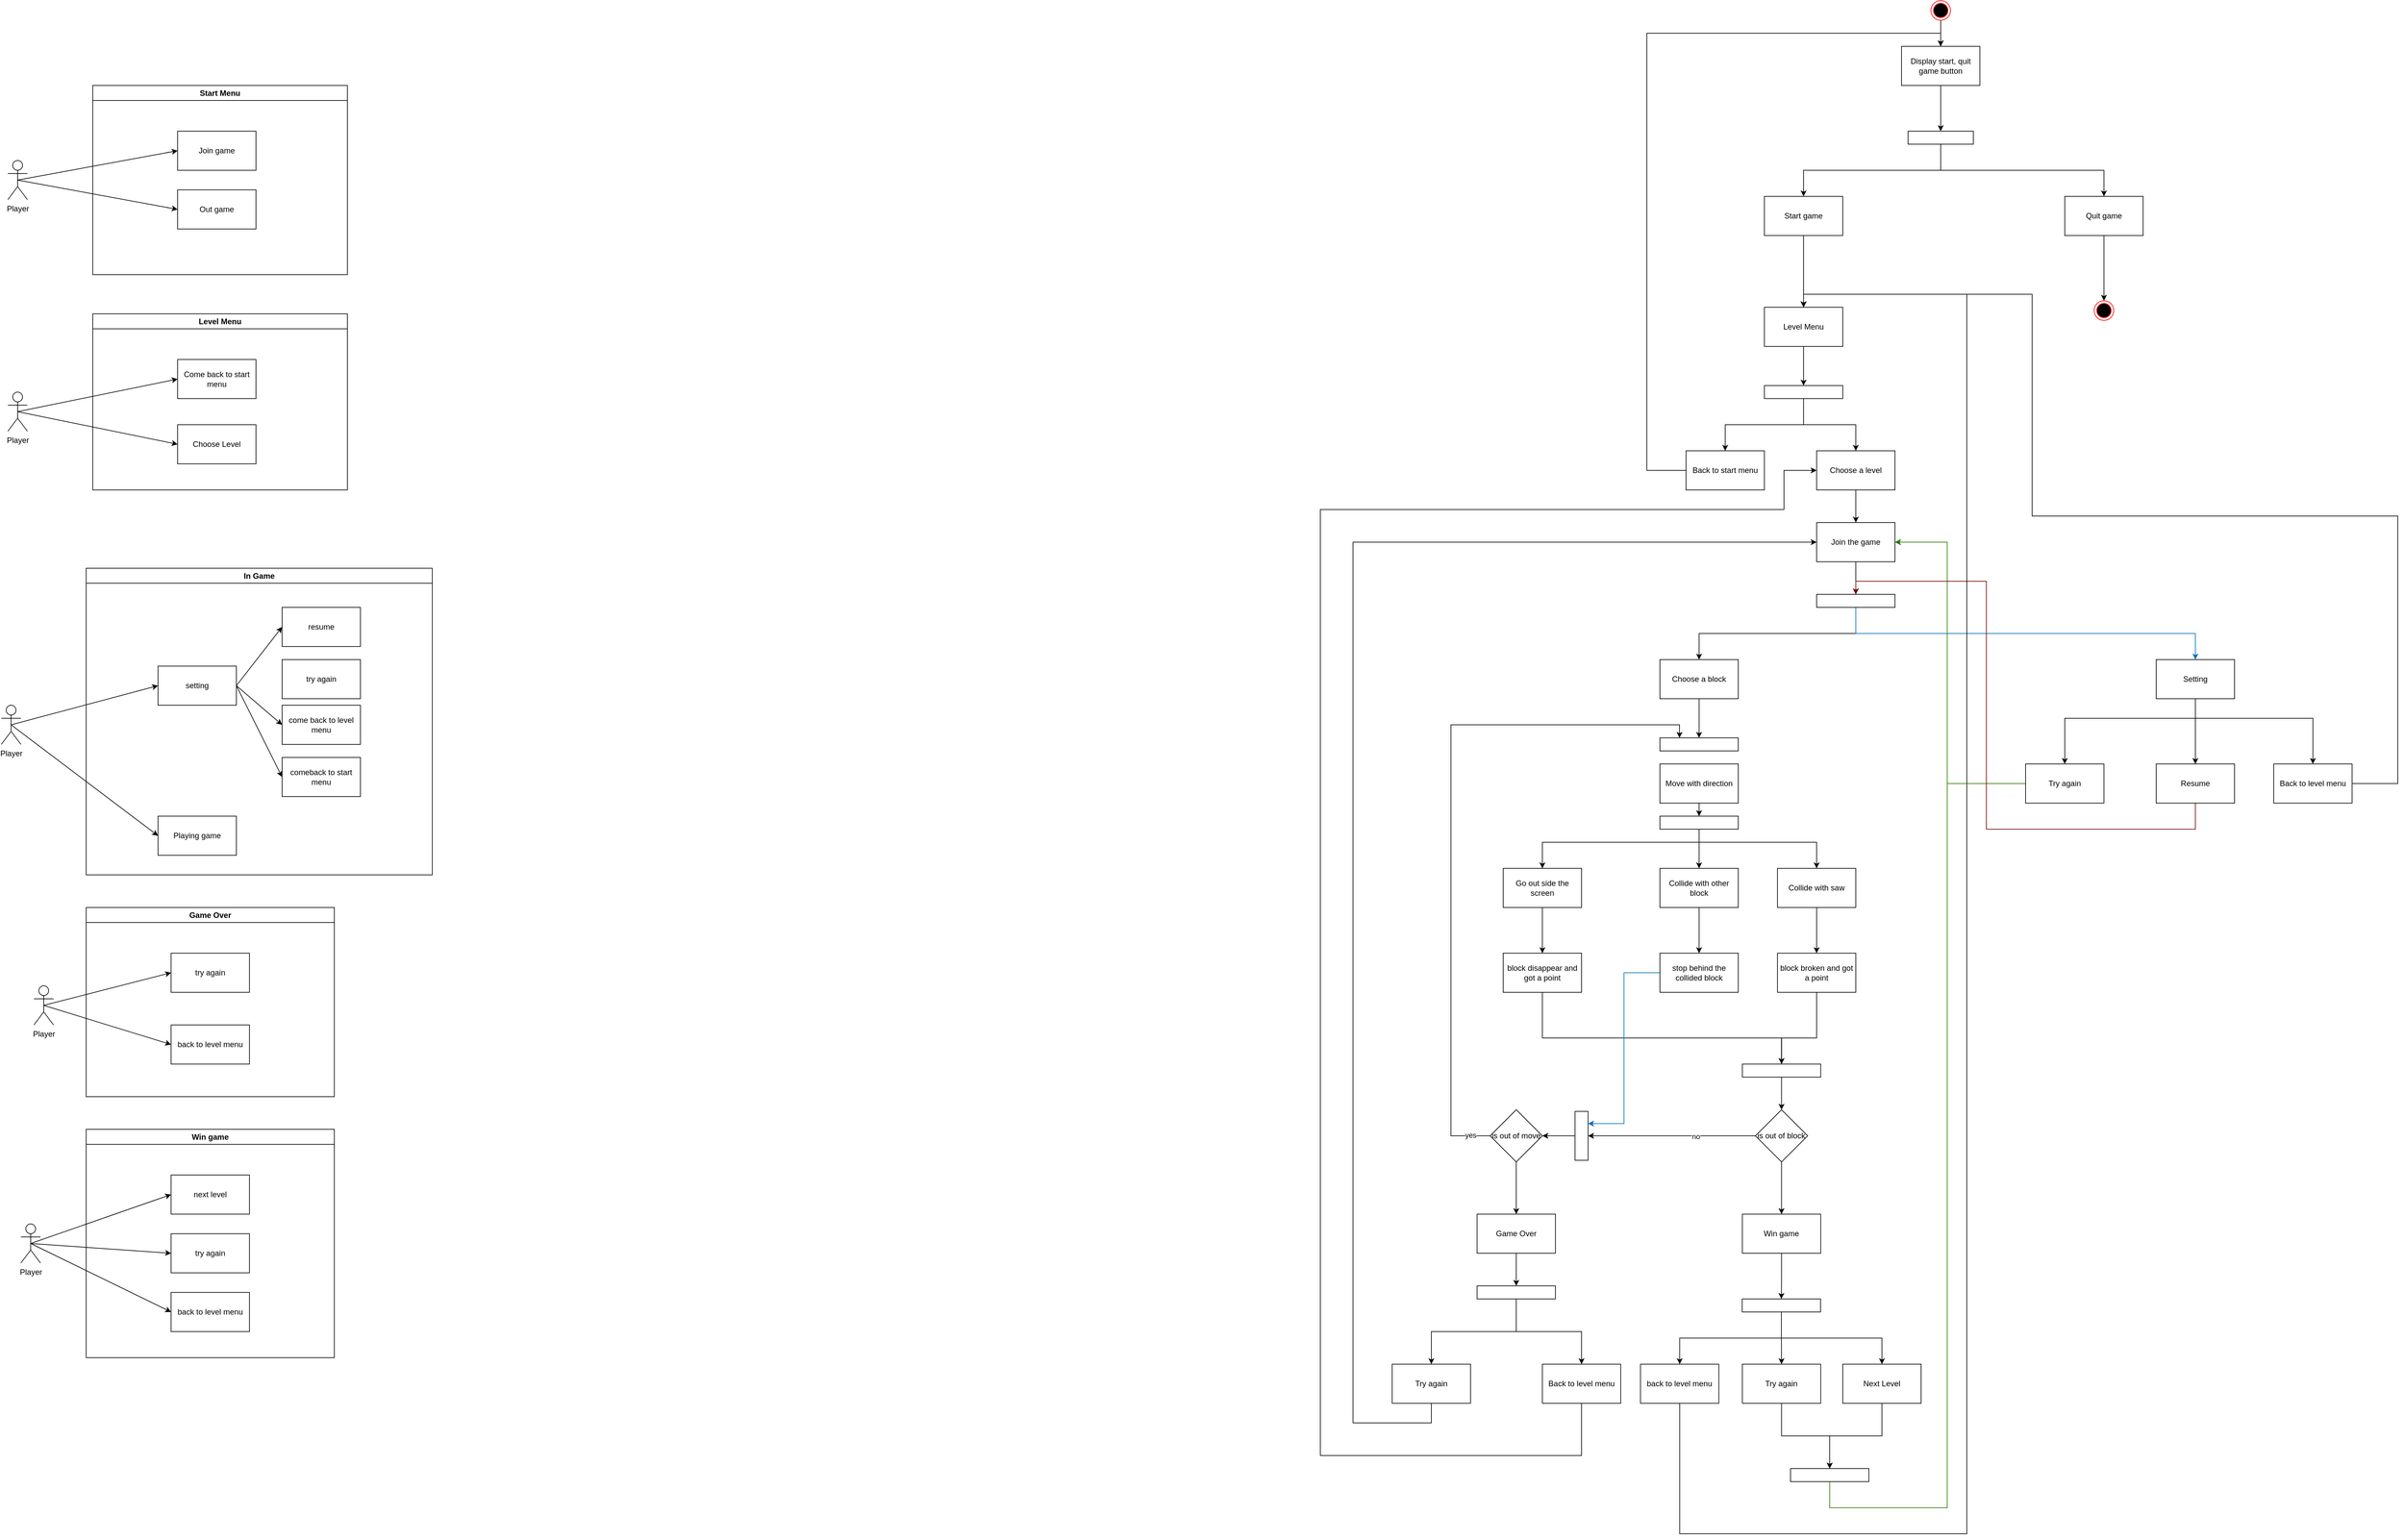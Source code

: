 <mxfile version="26.2.2">
  <diagram name="Page-1" id="2SQjtnz5CVyz9Qu4phBt">
    <mxGraphModel dx="3440" dy="1203" grid="1" gridSize="10" guides="1" tooltips="1" connect="1" arrows="1" fold="1" page="1" pageScale="1" pageWidth="850" pageHeight="1100" math="0" shadow="0">
      <root>
        <mxCell id="0" />
        <mxCell id="1" parent="0" />
        <mxCell id="NMUvXnW1rTZnASVlBy42-2" value="Start Menu" style="swimlane;whiteSpace=wrap;html=1;" parent="1" vertex="1">
          <mxGeometry x="-1310" y="270" width="390" height="290" as="geometry" />
        </mxCell>
        <mxCell id="NMUvXnW1rTZnASVlBy42-6" value="Join game" style="rounded=0;whiteSpace=wrap;html=1;" parent="NMUvXnW1rTZnASVlBy42-2" vertex="1">
          <mxGeometry x="130" y="70" width="120" height="60" as="geometry" />
        </mxCell>
        <mxCell id="NMUvXnW1rTZnASVlBy42-7" value="Out game" style="rounded=0;whiteSpace=wrap;html=1;" parent="NMUvXnW1rTZnASVlBy42-2" vertex="1">
          <mxGeometry x="130" y="160" width="120" height="60" as="geometry" />
        </mxCell>
        <mxCell id="NMUvXnW1rTZnASVlBy42-3" value="Player" style="shape=umlActor;verticalLabelPosition=bottom;verticalAlign=top;html=1;outlineConnect=0;" parent="1" vertex="1">
          <mxGeometry x="-1440" y="385" width="30" height="60" as="geometry" />
        </mxCell>
        <mxCell id="NMUvXnW1rTZnASVlBy42-8" value="" style="endArrow=classic;html=1;rounded=0;exitX=0.5;exitY=0.5;exitDx=0;exitDy=0;exitPerimeter=0;entryX=0;entryY=0.5;entryDx=0;entryDy=0;" parent="1" source="NMUvXnW1rTZnASVlBy42-3" target="NMUvXnW1rTZnASVlBy42-6" edge="1">
          <mxGeometry width="50" height="50" relative="1" as="geometry">
            <mxPoint x="-1320" y="410" as="sourcePoint" />
            <mxPoint x="-1270" y="360" as="targetPoint" />
          </mxGeometry>
        </mxCell>
        <mxCell id="NMUvXnW1rTZnASVlBy42-9" value="" style="endArrow=classic;html=1;rounded=0;exitX=0.5;exitY=0.5;exitDx=0;exitDy=0;exitPerimeter=0;entryX=0;entryY=0.5;entryDx=0;entryDy=0;" parent="1" source="NMUvXnW1rTZnASVlBy42-3" target="NMUvXnW1rTZnASVlBy42-7" edge="1">
          <mxGeometry width="50" height="50" relative="1" as="geometry">
            <mxPoint x="-1390" y="470" as="sourcePoint" />
            <mxPoint x="-1340" y="420" as="targetPoint" />
          </mxGeometry>
        </mxCell>
        <mxCell id="NMUvXnW1rTZnASVlBy42-11" value="Level Menu" style="swimlane;whiteSpace=wrap;html=1;" parent="1" vertex="1">
          <mxGeometry x="-1310" y="620" width="390" height="270" as="geometry" />
        </mxCell>
        <mxCell id="NMUvXnW1rTZnASVlBy42-14" value="Come back to start menu" style="rounded=0;whiteSpace=wrap;html=1;" parent="NMUvXnW1rTZnASVlBy42-11" vertex="1">
          <mxGeometry x="130" y="70" width="120" height="60" as="geometry" />
        </mxCell>
        <mxCell id="NMUvXnW1rTZnASVlBy42-15" value="Choose Level" style="rounded=0;whiteSpace=wrap;html=1;" parent="NMUvXnW1rTZnASVlBy42-11" vertex="1">
          <mxGeometry x="130" y="170" width="120" height="60" as="geometry" />
        </mxCell>
        <mxCell id="NMUvXnW1rTZnASVlBy42-12" value="Player" style="shape=umlActor;verticalLabelPosition=bottom;verticalAlign=top;html=1;outlineConnect=0;" parent="1" vertex="1">
          <mxGeometry x="-1440" y="740" width="30" height="60" as="geometry" />
        </mxCell>
        <mxCell id="NMUvXnW1rTZnASVlBy42-16" value="" style="endArrow=classic;html=1;rounded=0;exitX=0.5;exitY=0.5;exitDx=0;exitDy=0;exitPerimeter=0;entryX=0;entryY=0.5;entryDx=0;entryDy=0;" parent="1" source="NMUvXnW1rTZnASVlBy42-12" target="NMUvXnW1rTZnASVlBy42-14" edge="1">
          <mxGeometry width="50" height="50" relative="1" as="geometry">
            <mxPoint x="-1340" y="770" as="sourcePoint" />
            <mxPoint x="-1290" y="720" as="targetPoint" />
          </mxGeometry>
        </mxCell>
        <mxCell id="NMUvXnW1rTZnASVlBy42-17" value="" style="endArrow=classic;html=1;rounded=0;exitX=0.5;exitY=0.5;exitDx=0;exitDy=0;exitPerimeter=0;entryX=0;entryY=0.5;entryDx=0;entryDy=0;" parent="1" source="NMUvXnW1rTZnASVlBy42-12" target="NMUvXnW1rTZnASVlBy42-15" edge="1">
          <mxGeometry width="50" height="50" relative="1" as="geometry">
            <mxPoint x="-1230" y="840" as="sourcePoint" />
            <mxPoint x="-1180" y="790" as="targetPoint" />
          </mxGeometry>
        </mxCell>
        <mxCell id="NMUvXnW1rTZnASVlBy42-18" value="In Game" style="swimlane;whiteSpace=wrap;html=1;" parent="1" vertex="1">
          <mxGeometry x="-1320" y="1010" width="530" height="470" as="geometry" />
        </mxCell>
        <mxCell id="NMUvXnW1rTZnASVlBy42-19" value="setting" style="rounded=0;whiteSpace=wrap;html=1;" parent="NMUvXnW1rTZnASVlBy42-18" vertex="1">
          <mxGeometry x="110" y="150" width="120" height="60" as="geometry" />
        </mxCell>
        <mxCell id="NMUvXnW1rTZnASVlBy42-20" value="Playing game" style="rounded=0;whiteSpace=wrap;html=1;" parent="NMUvXnW1rTZnASVlBy42-18" vertex="1">
          <mxGeometry x="110" y="380" width="120" height="60" as="geometry" />
        </mxCell>
        <mxCell id="NMUvXnW1rTZnASVlBy42-22" value="resume" style="rounded=0;whiteSpace=wrap;html=1;" parent="NMUvXnW1rTZnASVlBy42-18" vertex="1">
          <mxGeometry x="300" y="60" width="120" height="60" as="geometry" />
        </mxCell>
        <mxCell id="NMUvXnW1rTZnASVlBy42-23" value="come back to level menu" style="rounded=0;whiteSpace=wrap;html=1;" parent="NMUvXnW1rTZnASVlBy42-18" vertex="1">
          <mxGeometry x="300" y="210" width="120" height="60" as="geometry" />
        </mxCell>
        <mxCell id="NMUvXnW1rTZnASVlBy42-24" value="comeback to start menu" style="rounded=0;whiteSpace=wrap;html=1;" parent="NMUvXnW1rTZnASVlBy42-18" vertex="1">
          <mxGeometry x="300" y="290" width="120" height="60" as="geometry" />
        </mxCell>
        <mxCell id="NMUvXnW1rTZnASVlBy42-26" value="" style="endArrow=classic;html=1;rounded=0;exitX=1;exitY=0.5;exitDx=0;exitDy=0;entryX=0;entryY=0.5;entryDx=0;entryDy=0;" parent="NMUvXnW1rTZnASVlBy42-18" source="NMUvXnW1rTZnASVlBy42-19" target="NMUvXnW1rTZnASVlBy42-22" edge="1">
          <mxGeometry width="50" height="50" relative="1" as="geometry">
            <mxPoint x="260" y="170" as="sourcePoint" />
            <mxPoint x="310" y="120" as="targetPoint" />
          </mxGeometry>
        </mxCell>
        <mxCell id="NMUvXnW1rTZnASVlBy42-27" value="" style="endArrow=classic;html=1;rounded=0;exitX=1;exitY=0.5;exitDx=0;exitDy=0;entryX=0;entryY=0.5;entryDx=0;entryDy=0;" parent="NMUvXnW1rTZnASVlBy42-18" source="NMUvXnW1rTZnASVlBy42-19" target="NMUvXnW1rTZnASVlBy42-23" edge="1">
          <mxGeometry width="50" height="50" relative="1" as="geometry">
            <mxPoint x="200" y="200" as="sourcePoint" />
            <mxPoint x="250" y="150" as="targetPoint" />
          </mxGeometry>
        </mxCell>
        <mxCell id="NMUvXnW1rTZnASVlBy42-28" value="" style="endArrow=classic;html=1;rounded=0;exitX=1;exitY=0.5;exitDx=0;exitDy=0;entryX=0;entryY=0.5;entryDx=0;entryDy=0;" parent="NMUvXnW1rTZnASVlBy42-18" source="NMUvXnW1rTZnASVlBy42-19" target="NMUvXnW1rTZnASVlBy42-24" edge="1">
          <mxGeometry width="50" height="50" relative="1" as="geometry">
            <mxPoint x="220" y="220" as="sourcePoint" />
            <mxPoint x="270" y="170" as="targetPoint" />
          </mxGeometry>
        </mxCell>
        <mxCell id="NMUvXnW1rTZnASVlBy42-44" value="try again" style="rounded=0;whiteSpace=wrap;html=1;" parent="NMUvXnW1rTZnASVlBy42-18" vertex="1">
          <mxGeometry x="300" y="140" width="120" height="60" as="geometry" />
        </mxCell>
        <mxCell id="NMUvXnW1rTZnASVlBy42-21" value="Player" style="shape=umlActor;verticalLabelPosition=bottom;verticalAlign=top;html=1;outlineConnect=0;" parent="NMUvXnW1rTZnASVlBy42-18" vertex="1">
          <mxGeometry x="-130" y="210" width="30" height="60" as="geometry" />
        </mxCell>
        <mxCell id="NMUvXnW1rTZnASVlBy42-29" value="" style="endArrow=classic;html=1;rounded=0;exitX=0.5;exitY=0.5;exitDx=0;exitDy=0;exitPerimeter=0;entryX=0;entryY=0.5;entryDx=0;entryDy=0;" parent="NMUvXnW1rTZnASVlBy42-18" source="NMUvXnW1rTZnASVlBy42-21" target="NMUvXnW1rTZnASVlBy42-19" edge="1">
          <mxGeometry width="50" height="50" relative="1" as="geometry">
            <mxPoint x="20" y="220" as="sourcePoint" />
            <mxPoint x="70" y="170" as="targetPoint" />
          </mxGeometry>
        </mxCell>
        <mxCell id="NMUvXnW1rTZnASVlBy42-30" value="" style="endArrow=classic;html=1;rounded=0;exitX=0.5;exitY=0.5;exitDx=0;exitDy=0;exitPerimeter=0;entryX=0;entryY=0.5;entryDx=0;entryDy=0;" parent="NMUvXnW1rTZnASVlBy42-18" source="NMUvXnW1rTZnASVlBy42-21" target="NMUvXnW1rTZnASVlBy42-20" edge="1">
          <mxGeometry width="50" height="50" relative="1" as="geometry">
            <mxPoint x="-20" y="310" as="sourcePoint" />
            <mxPoint x="30" y="260" as="targetPoint" />
          </mxGeometry>
        </mxCell>
        <mxCell id="NMUvXnW1rTZnASVlBy42-31" value="Player" style="shape=umlActor;verticalLabelPosition=bottom;verticalAlign=top;html=1;outlineConnect=0;" parent="1" vertex="1">
          <mxGeometry x="-1400" y="1650" width="30" height="60" as="geometry" />
        </mxCell>
        <mxCell id="NMUvXnW1rTZnASVlBy42-32" value="Game Over" style="swimlane;whiteSpace=wrap;html=1;" parent="1" vertex="1">
          <mxGeometry x="-1320" y="1530" width="380" height="290" as="geometry" />
        </mxCell>
        <mxCell id="NMUvXnW1rTZnASVlBy42-33" value="try again" style="rounded=0;whiteSpace=wrap;html=1;" parent="NMUvXnW1rTZnASVlBy42-32" vertex="1">
          <mxGeometry x="130" y="70" width="120" height="60" as="geometry" />
        </mxCell>
        <mxCell id="NMUvXnW1rTZnASVlBy42-34" value="back to level menu" style="rounded=0;whiteSpace=wrap;html=1;" parent="NMUvXnW1rTZnASVlBy42-32" vertex="1">
          <mxGeometry x="130" y="180" width="120" height="60" as="geometry" />
        </mxCell>
        <mxCell id="NMUvXnW1rTZnASVlBy42-42" value="" style="endArrow=classic;html=1;rounded=0;exitX=0.5;exitY=0.5;exitDx=0;exitDy=0;exitPerimeter=0;entryX=0;entryY=0.5;entryDx=0;entryDy=0;" parent="1" source="NMUvXnW1rTZnASVlBy42-31" target="NMUvXnW1rTZnASVlBy42-33" edge="1">
          <mxGeometry width="50" height="50" relative="1" as="geometry">
            <mxPoint x="-1160" y="1710" as="sourcePoint" />
            <mxPoint x="-1110" y="1660" as="targetPoint" />
          </mxGeometry>
        </mxCell>
        <mxCell id="NMUvXnW1rTZnASVlBy42-43" value="" style="endArrow=classic;html=1;rounded=0;exitX=0.5;exitY=0.5;exitDx=0;exitDy=0;exitPerimeter=0;entryX=0;entryY=0.5;entryDx=0;entryDy=0;" parent="1" source="NMUvXnW1rTZnASVlBy42-31" target="NMUvXnW1rTZnASVlBy42-34" edge="1">
          <mxGeometry width="50" height="50" relative="1" as="geometry">
            <mxPoint x="-1240" y="1740" as="sourcePoint" />
            <mxPoint x="-1190" y="1690" as="targetPoint" />
          </mxGeometry>
        </mxCell>
        <mxCell id="NMUvXnW1rTZnASVlBy42-45" value="Win game" style="swimlane;whiteSpace=wrap;html=1;" parent="1" vertex="1">
          <mxGeometry x="-1320" y="1870" width="380" height="350" as="geometry" />
        </mxCell>
        <mxCell id="NMUvXnW1rTZnASVlBy42-46" value="next level" style="rounded=0;whiteSpace=wrap;html=1;" parent="NMUvXnW1rTZnASVlBy42-45" vertex="1">
          <mxGeometry x="130" y="70" width="120" height="60" as="geometry" />
        </mxCell>
        <mxCell id="NMUvXnW1rTZnASVlBy42-47" value="back to level menu" style="rounded=0;whiteSpace=wrap;html=1;" parent="NMUvXnW1rTZnASVlBy42-45" vertex="1">
          <mxGeometry x="130" y="250" width="120" height="60" as="geometry" />
        </mxCell>
        <mxCell id="NMUvXnW1rTZnASVlBy42-48" value="try again" style="rounded=0;whiteSpace=wrap;html=1;" parent="NMUvXnW1rTZnASVlBy42-45" vertex="1">
          <mxGeometry x="130" y="160" width="120" height="60" as="geometry" />
        </mxCell>
        <mxCell id="NMUvXnW1rTZnASVlBy42-49" value="Player" style="shape=umlActor;verticalLabelPosition=bottom;verticalAlign=top;html=1;outlineConnect=0;" parent="1" vertex="1">
          <mxGeometry x="-1420" y="2015" width="30" height="60" as="geometry" />
        </mxCell>
        <mxCell id="NMUvXnW1rTZnASVlBy42-50" value="" style="endArrow=classic;html=1;rounded=0;exitX=0.5;exitY=0.5;exitDx=0;exitDy=0;exitPerimeter=0;entryX=0;entryY=0.5;entryDx=0;entryDy=0;" parent="1" source="NMUvXnW1rTZnASVlBy42-49" target="NMUvXnW1rTZnASVlBy42-46" edge="1">
          <mxGeometry width="50" height="50" relative="1" as="geometry">
            <mxPoint x="-1360" y="1990" as="sourcePoint" />
            <mxPoint x="-1310" y="1940" as="targetPoint" />
          </mxGeometry>
        </mxCell>
        <mxCell id="NMUvXnW1rTZnASVlBy42-51" value="" style="endArrow=classic;html=1;rounded=0;exitX=0.5;exitY=0.5;exitDx=0;exitDy=0;exitPerimeter=0;entryX=0;entryY=0.5;entryDx=0;entryDy=0;" parent="1" source="NMUvXnW1rTZnASVlBy42-49" target="NMUvXnW1rTZnASVlBy42-48" edge="1">
          <mxGeometry width="50" height="50" relative="1" as="geometry">
            <mxPoint x="-1310" y="2110" as="sourcePoint" />
            <mxPoint x="-1260" y="2060" as="targetPoint" />
          </mxGeometry>
        </mxCell>
        <mxCell id="NMUvXnW1rTZnASVlBy42-52" value="" style="endArrow=classic;html=1;rounded=0;exitX=0.5;exitY=0.5;exitDx=0;exitDy=0;exitPerimeter=0;entryX=0;entryY=0.5;entryDx=0;entryDy=0;" parent="1" source="NMUvXnW1rTZnASVlBy42-49" target="NMUvXnW1rTZnASVlBy42-47" edge="1">
          <mxGeometry width="50" height="50" relative="1" as="geometry">
            <mxPoint x="-1250" y="2100" as="sourcePoint" />
            <mxPoint x="-1200" y="2050" as="targetPoint" />
          </mxGeometry>
        </mxCell>
        <mxCell id="NMUvXnW1rTZnASVlBy42-68" style="edgeStyle=orthogonalEdgeStyle;rounded=0;orthogonalLoop=1;jettySize=auto;html=1;entryX=0.5;entryY=0;entryDx=0;entryDy=0;" parent="1" source="NMUvXnW1rTZnASVlBy42-59" target="NMUvXnW1rTZnASVlBy42-63" edge="1">
          <mxGeometry relative="1" as="geometry" />
        </mxCell>
        <mxCell id="NMUvXnW1rTZnASVlBy42-59" value="Display start, quit game button" style="rounded=0;whiteSpace=wrap;html=1;" parent="1" vertex="1">
          <mxGeometry x="1460" y="210" width="120" height="60" as="geometry" />
        </mxCell>
        <mxCell id="NMUvXnW1rTZnASVlBy42-60" value="" style="endArrow=classic;html=1;rounded=0;exitX=0.5;exitY=1;exitDx=0;exitDy=0;entryX=0.5;entryY=0;entryDx=0;entryDy=0;" parent="1" target="NMUvXnW1rTZnASVlBy42-59" edge="1">
          <mxGeometry width="50" height="50" relative="1" as="geometry">
            <mxPoint x="1520" y="170" as="sourcePoint" />
            <mxPoint x="1680" y="190" as="targetPoint" />
          </mxGeometry>
        </mxCell>
        <mxCell id="NMUvXnW1rTZnASVlBy42-58" value="" style="ellipse;html=1;shape=endState;fillColor=#000000;strokeColor=#ff0000;" parent="1" vertex="1">
          <mxGeometry x="1505" y="140" width="30" height="30" as="geometry" />
        </mxCell>
        <mxCell id="NMUvXnW1rTZnASVlBy42-72" style="edgeStyle=orthogonalEdgeStyle;rounded=0;orthogonalLoop=1;jettySize=auto;html=1;entryX=0.5;entryY=0;entryDx=0;entryDy=0;" parent="1" source="NMUvXnW1rTZnASVlBy42-63" target="NMUvXnW1rTZnASVlBy42-69" edge="1">
          <mxGeometry relative="1" as="geometry">
            <Array as="points">
              <mxPoint x="1520" y="400" />
              <mxPoint x="1310" y="400" />
            </Array>
          </mxGeometry>
        </mxCell>
        <mxCell id="NMUvXnW1rTZnASVlBy42-73" style="edgeStyle=orthogonalEdgeStyle;rounded=0;orthogonalLoop=1;jettySize=auto;html=1;entryX=0.5;entryY=0;entryDx=0;entryDy=0;" parent="1" source="NMUvXnW1rTZnASVlBy42-63" target="NMUvXnW1rTZnASVlBy42-65" edge="1">
          <mxGeometry relative="1" as="geometry">
            <Array as="points">
              <mxPoint x="1520" y="400" />
              <mxPoint x="1770" y="400" />
            </Array>
          </mxGeometry>
        </mxCell>
        <mxCell id="NMUvXnW1rTZnASVlBy42-63" value="" style="rounded=0;whiteSpace=wrap;html=1;" parent="1" vertex="1">
          <mxGeometry x="1470" y="340" width="100" height="20" as="geometry" />
        </mxCell>
        <mxCell id="Z3LAOWCzsBKQHJmhW44U-27" style="edgeStyle=orthogonalEdgeStyle;rounded=0;orthogonalLoop=1;jettySize=auto;html=1;entryX=0.5;entryY=0;entryDx=0;entryDy=0;" parent="1" source="NMUvXnW1rTZnASVlBy42-65" target="Z3LAOWCzsBKQHJmhW44U-26" edge="1">
          <mxGeometry relative="1" as="geometry" />
        </mxCell>
        <mxCell id="NMUvXnW1rTZnASVlBy42-65" value="Quit game" style="rounded=0;whiteSpace=wrap;html=1;" parent="1" vertex="1">
          <mxGeometry x="1710" y="440" width="120" height="60" as="geometry" />
        </mxCell>
        <mxCell id="NMUvXnW1rTZnASVlBy42-74" style="edgeStyle=orthogonalEdgeStyle;rounded=0;orthogonalLoop=1;jettySize=auto;html=1;entryX=0.5;entryY=0;entryDx=0;entryDy=0;" parent="1" source="NMUvXnW1rTZnASVlBy42-69" target="NMUvXnW1rTZnASVlBy42-70" edge="1">
          <mxGeometry relative="1" as="geometry" />
        </mxCell>
        <mxCell id="NMUvXnW1rTZnASVlBy42-69" value="Start game" style="rounded=0;whiteSpace=wrap;html=1;" parent="1" vertex="1">
          <mxGeometry x="1250" y="440" width="120" height="60" as="geometry" />
        </mxCell>
        <mxCell id="NMUvXnW1rTZnASVlBy42-77" style="edgeStyle=orthogonalEdgeStyle;rounded=0;orthogonalLoop=1;jettySize=auto;html=1;entryX=0.5;entryY=0;entryDx=0;entryDy=0;" parent="1" source="NMUvXnW1rTZnASVlBy42-70" target="NMUvXnW1rTZnASVlBy42-76" edge="1">
          <mxGeometry relative="1" as="geometry" />
        </mxCell>
        <mxCell id="NMUvXnW1rTZnASVlBy42-70" value="Level Menu" style="rounded=0;whiteSpace=wrap;html=1;" parent="1" vertex="1">
          <mxGeometry x="1250" y="610" width="120" height="60" as="geometry" />
        </mxCell>
        <mxCell id="NMUvXnW1rTZnASVlBy42-79" style="edgeStyle=orthogonalEdgeStyle;rounded=0;orthogonalLoop=1;jettySize=auto;html=1;entryX=0.5;entryY=0;entryDx=0;entryDy=0;" parent="1" source="NMUvXnW1rTZnASVlBy42-75" target="NMUvXnW1rTZnASVlBy42-59" edge="1">
          <mxGeometry relative="1" as="geometry">
            <Array as="points">
              <mxPoint x="1070" y="860" />
              <mxPoint x="1070" y="190" />
              <mxPoint x="1520" y="190" />
            </Array>
          </mxGeometry>
        </mxCell>
        <mxCell id="NMUvXnW1rTZnASVlBy42-75" value="Back to start menu" style="rounded=0;whiteSpace=wrap;html=1;" parent="1" vertex="1">
          <mxGeometry x="1130" y="830" width="120" height="60" as="geometry" />
        </mxCell>
        <mxCell id="NMUvXnW1rTZnASVlBy42-78" style="edgeStyle=orthogonalEdgeStyle;rounded=0;orthogonalLoop=1;jettySize=auto;html=1;entryX=0.5;entryY=0;entryDx=0;entryDy=0;" parent="1" source="NMUvXnW1rTZnASVlBy42-76" target="NMUvXnW1rTZnASVlBy42-75" edge="1">
          <mxGeometry relative="1" as="geometry" />
        </mxCell>
        <mxCell id="NMUvXnW1rTZnASVlBy42-81" style="edgeStyle=orthogonalEdgeStyle;rounded=0;orthogonalLoop=1;jettySize=auto;html=1;entryX=0.5;entryY=0;entryDx=0;entryDy=0;" parent="1" source="NMUvXnW1rTZnASVlBy42-76" target="NMUvXnW1rTZnASVlBy42-80" edge="1">
          <mxGeometry relative="1" as="geometry" />
        </mxCell>
        <mxCell id="NMUvXnW1rTZnASVlBy42-76" value="" style="rounded=0;whiteSpace=wrap;html=1;" parent="1" vertex="1">
          <mxGeometry x="1250" y="730" width="120" height="20" as="geometry" />
        </mxCell>
        <mxCell id="NMUvXnW1rTZnASVlBy42-83" style="edgeStyle=orthogonalEdgeStyle;rounded=0;orthogonalLoop=1;jettySize=auto;html=1;entryX=0.5;entryY=0;entryDx=0;entryDy=0;" parent="1" source="NMUvXnW1rTZnASVlBy42-80" target="NMUvXnW1rTZnASVlBy42-82" edge="1">
          <mxGeometry relative="1" as="geometry" />
        </mxCell>
        <mxCell id="NMUvXnW1rTZnASVlBy42-80" value="Choose a level" style="rounded=0;whiteSpace=wrap;html=1;" parent="1" vertex="1">
          <mxGeometry x="1330" y="830" width="120" height="60" as="geometry" />
        </mxCell>
        <mxCell id="NMUvXnW1rTZnASVlBy42-86" style="edgeStyle=orthogonalEdgeStyle;rounded=0;orthogonalLoop=1;jettySize=auto;html=1;entryX=0.5;entryY=0;entryDx=0;entryDy=0;" parent="1" source="NMUvXnW1rTZnASVlBy42-82" target="NMUvXnW1rTZnASVlBy42-85" edge="1">
          <mxGeometry relative="1" as="geometry" />
        </mxCell>
        <mxCell id="NMUvXnW1rTZnASVlBy42-82" value="Join the game" style="rounded=0;whiteSpace=wrap;html=1;" parent="1" vertex="1">
          <mxGeometry x="1330" y="940" width="120" height="60" as="geometry" />
        </mxCell>
        <mxCell id="NMUvXnW1rTZnASVlBy42-134" style="edgeStyle=orthogonalEdgeStyle;rounded=0;orthogonalLoop=1;jettySize=auto;html=1;entryX=0.5;entryY=0;entryDx=0;entryDy=0;" parent="1" source="NMUvXnW1rTZnASVlBy42-84" target="NMUvXnW1rTZnASVlBy42-133" edge="1">
          <mxGeometry relative="1" as="geometry" />
        </mxCell>
        <mxCell id="NMUvXnW1rTZnASVlBy42-84" value="Choose a block" style="rounded=0;whiteSpace=wrap;html=1;" parent="1" vertex="1">
          <mxGeometry x="1090" y="1150" width="120" height="60" as="geometry" />
        </mxCell>
        <mxCell id="NMUvXnW1rTZnASVlBy42-87" style="edgeStyle=orthogonalEdgeStyle;rounded=0;orthogonalLoop=1;jettySize=auto;html=1;entryX=0.5;entryY=0;entryDx=0;entryDy=0;" parent="1" source="NMUvXnW1rTZnASVlBy42-85" target="NMUvXnW1rTZnASVlBy42-84" edge="1">
          <mxGeometry relative="1" as="geometry">
            <Array as="points">
              <mxPoint x="1390" y="1110" />
              <mxPoint x="1150" y="1110" />
            </Array>
          </mxGeometry>
        </mxCell>
        <mxCell id="Z3LAOWCzsBKQHJmhW44U-29" style="edgeStyle=orthogonalEdgeStyle;rounded=0;orthogonalLoop=1;jettySize=auto;html=1;entryX=0.5;entryY=0;entryDx=0;entryDy=0;fillColor=#1ba1e2;strokeColor=#006EAF;" parent="1" source="NMUvXnW1rTZnASVlBy42-85" target="Z3LAOWCzsBKQHJmhW44U-28" edge="1">
          <mxGeometry relative="1" as="geometry">
            <Array as="points">
              <mxPoint x="1390" y="1110" />
              <mxPoint x="1910" y="1110" />
            </Array>
          </mxGeometry>
        </mxCell>
        <mxCell id="NMUvXnW1rTZnASVlBy42-85" value="" style="rounded=0;whiteSpace=wrap;html=1;" parent="1" vertex="1">
          <mxGeometry x="1330" y="1050" width="120" height="20" as="geometry" />
        </mxCell>
        <mxCell id="NMUvXnW1rTZnASVlBy42-91" style="edgeStyle=orthogonalEdgeStyle;rounded=0;orthogonalLoop=1;jettySize=auto;html=1;" parent="1" source="NMUvXnW1rTZnASVlBy42-88" target="NMUvXnW1rTZnASVlBy42-90" edge="1">
          <mxGeometry relative="1" as="geometry" />
        </mxCell>
        <mxCell id="NMUvXnW1rTZnASVlBy42-88" value="Move with direction" style="rounded=0;whiteSpace=wrap;html=1;" parent="1" vertex="1">
          <mxGeometry x="1090" y="1310" width="120" height="60" as="geometry" />
        </mxCell>
        <mxCell id="NMUvXnW1rTZnASVlBy42-95" style="edgeStyle=orthogonalEdgeStyle;rounded=0;orthogonalLoop=1;jettySize=auto;html=1;entryX=0.5;entryY=0;entryDx=0;entryDy=0;" parent="1" source="NMUvXnW1rTZnASVlBy42-90" target="NMUvXnW1rTZnASVlBy42-92" edge="1">
          <mxGeometry relative="1" as="geometry">
            <Array as="points">
              <mxPoint x="1150" y="1430" />
              <mxPoint x="910" y="1430" />
            </Array>
          </mxGeometry>
        </mxCell>
        <mxCell id="NMUvXnW1rTZnASVlBy42-99" style="edgeStyle=orthogonalEdgeStyle;rounded=0;orthogonalLoop=1;jettySize=auto;html=1;entryX=0.5;entryY=0;entryDx=0;entryDy=0;" parent="1" source="NMUvXnW1rTZnASVlBy42-90" target="NMUvXnW1rTZnASVlBy42-96" edge="1">
          <mxGeometry relative="1" as="geometry" />
        </mxCell>
        <mxCell id="NMUvXnW1rTZnASVlBy42-104" style="edgeStyle=orthogonalEdgeStyle;rounded=0;orthogonalLoop=1;jettySize=auto;html=1;entryX=0.5;entryY=0;entryDx=0;entryDy=0;" parent="1" source="NMUvXnW1rTZnASVlBy42-90" target="NMUvXnW1rTZnASVlBy42-100" edge="1">
          <mxGeometry relative="1" as="geometry">
            <Array as="points">
              <mxPoint x="1150" y="1430" />
              <mxPoint x="1330" y="1430" />
            </Array>
          </mxGeometry>
        </mxCell>
        <mxCell id="NMUvXnW1rTZnASVlBy42-90" value="" style="rounded=0;whiteSpace=wrap;html=1;" parent="1" vertex="1">
          <mxGeometry x="1090" y="1390" width="120" height="20" as="geometry" />
        </mxCell>
        <mxCell id="NMUvXnW1rTZnASVlBy42-94" style="edgeStyle=orthogonalEdgeStyle;rounded=0;orthogonalLoop=1;jettySize=auto;html=1;entryX=0.5;entryY=0;entryDx=0;entryDy=0;" parent="1" source="NMUvXnW1rTZnASVlBy42-92" target="NMUvXnW1rTZnASVlBy42-93" edge="1">
          <mxGeometry relative="1" as="geometry" />
        </mxCell>
        <mxCell id="NMUvXnW1rTZnASVlBy42-92" value="Go out side the screen" style="rounded=0;whiteSpace=wrap;html=1;" parent="1" vertex="1">
          <mxGeometry x="850" y="1470" width="120" height="60" as="geometry" />
        </mxCell>
        <mxCell id="NMUvXnW1rTZnASVlBy42-116" style="edgeStyle=orthogonalEdgeStyle;rounded=0;orthogonalLoop=1;jettySize=auto;html=1;entryX=0.5;entryY=0;entryDx=0;entryDy=0;" parent="1" source="NMUvXnW1rTZnASVlBy42-93" target="NMUvXnW1rTZnASVlBy42-113" edge="1">
          <mxGeometry relative="1" as="geometry">
            <Array as="points">
              <mxPoint x="910" y="1730" />
              <mxPoint x="1276" y="1730" />
            </Array>
          </mxGeometry>
        </mxCell>
        <mxCell id="NMUvXnW1rTZnASVlBy42-93" value="block disappear and got a point" style="rounded=0;whiteSpace=wrap;html=1;" parent="1" vertex="1">
          <mxGeometry x="850" y="1600" width="120" height="60" as="geometry" />
        </mxCell>
        <mxCell id="NMUvXnW1rTZnASVlBy42-98" style="edgeStyle=orthogonalEdgeStyle;rounded=0;orthogonalLoop=1;jettySize=auto;html=1;entryX=0.5;entryY=0;entryDx=0;entryDy=0;" parent="1" source="NMUvXnW1rTZnASVlBy42-96" target="NMUvXnW1rTZnASVlBy42-97" edge="1">
          <mxGeometry relative="1" as="geometry" />
        </mxCell>
        <mxCell id="NMUvXnW1rTZnASVlBy42-96" value="Collide with other block" style="rounded=0;whiteSpace=wrap;html=1;" parent="1" vertex="1">
          <mxGeometry x="1090" y="1470" width="120" height="60" as="geometry" />
        </mxCell>
        <mxCell id="NMUvXnW1rTZnASVlBy42-130" style="edgeStyle=orthogonalEdgeStyle;rounded=0;orthogonalLoop=1;jettySize=auto;html=1;entryX=1;entryY=0.25;entryDx=0;entryDy=0;fillColor=#1ba1e2;strokeColor=#006EAF;" parent="1" source="NMUvXnW1rTZnASVlBy42-97" target="NMUvXnW1rTZnASVlBy42-129" edge="1">
          <mxGeometry relative="1" as="geometry" />
        </mxCell>
        <mxCell id="NMUvXnW1rTZnASVlBy42-97" value="stop behind the collided block" style="rounded=0;whiteSpace=wrap;html=1;" parent="1" vertex="1">
          <mxGeometry x="1090" y="1600" width="120" height="60" as="geometry" />
        </mxCell>
        <mxCell id="NMUvXnW1rTZnASVlBy42-103" style="edgeStyle=orthogonalEdgeStyle;rounded=0;orthogonalLoop=1;jettySize=auto;html=1;entryX=0.5;entryY=0;entryDx=0;entryDy=0;" parent="1" source="NMUvXnW1rTZnASVlBy42-100" target="NMUvXnW1rTZnASVlBy42-101" edge="1">
          <mxGeometry relative="1" as="geometry" />
        </mxCell>
        <mxCell id="NMUvXnW1rTZnASVlBy42-100" value="Collide with saw" style="rounded=0;whiteSpace=wrap;html=1;" parent="1" vertex="1">
          <mxGeometry x="1270" y="1470" width="120" height="60" as="geometry" />
        </mxCell>
        <mxCell id="NMUvXnW1rTZnASVlBy42-115" style="edgeStyle=orthogonalEdgeStyle;rounded=0;orthogonalLoop=1;jettySize=auto;html=1;entryX=0.5;entryY=0;entryDx=0;entryDy=0;" parent="1" source="NMUvXnW1rTZnASVlBy42-101" target="NMUvXnW1rTZnASVlBy42-113" edge="1">
          <mxGeometry relative="1" as="geometry">
            <Array as="points">
              <mxPoint x="1330" y="1730" />
              <mxPoint x="1276" y="1730" />
            </Array>
          </mxGeometry>
        </mxCell>
        <mxCell id="NMUvXnW1rTZnASVlBy42-101" value="block broken and got a point" style="rounded=0;whiteSpace=wrap;html=1;" parent="1" vertex="1">
          <mxGeometry x="1270" y="1600" width="120" height="60" as="geometry" />
        </mxCell>
        <mxCell id="NMUvXnW1rTZnASVlBy42-120" style="edgeStyle=orthogonalEdgeStyle;rounded=0;orthogonalLoop=1;jettySize=auto;html=1;entryX=1;entryY=0.5;entryDx=0;entryDy=0;fillColor=#1ba1e2;strokeColor=#000000;" parent="1" source="NMUvXnW1rTZnASVlBy42-109" target="NMUvXnW1rTZnASVlBy42-129" edge="1">
          <mxGeometry relative="1" as="geometry" />
        </mxCell>
        <mxCell id="NMUvXnW1rTZnASVlBy42-121" value="no" style="edgeLabel;html=1;align=center;verticalAlign=middle;resizable=0;points=[];" parent="NMUvXnW1rTZnASVlBy42-120" vertex="1" connectable="0">
          <mxGeometry x="-0.287" y="1" relative="1" as="geometry">
            <mxPoint as="offset" />
          </mxGeometry>
        </mxCell>
        <mxCell id="Z3LAOWCzsBKQHJmhW44U-12" style="edgeStyle=orthogonalEdgeStyle;rounded=0;orthogonalLoop=1;jettySize=auto;html=1;entryX=0.5;entryY=0;entryDx=0;entryDy=0;" parent="1" source="NMUvXnW1rTZnASVlBy42-109" target="Z3LAOWCzsBKQHJmhW44U-11" edge="1">
          <mxGeometry relative="1" as="geometry" />
        </mxCell>
        <mxCell id="NMUvXnW1rTZnASVlBy42-109" value="is out of block" style="rhombus;whiteSpace=wrap;html=1;" parent="1" vertex="1">
          <mxGeometry x="1236.25" y="1840" width="80" height="80" as="geometry" />
        </mxCell>
        <mxCell id="NMUvXnW1rTZnASVlBy42-114" style="edgeStyle=orthogonalEdgeStyle;rounded=0;orthogonalLoop=1;jettySize=auto;html=1;entryX=0.5;entryY=0;entryDx=0;entryDy=0;" parent="1" source="NMUvXnW1rTZnASVlBy42-113" target="NMUvXnW1rTZnASVlBy42-109" edge="1">
          <mxGeometry relative="1" as="geometry" />
        </mxCell>
        <mxCell id="NMUvXnW1rTZnASVlBy42-113" value="" style="rounded=0;whiteSpace=wrap;html=1;" parent="1" vertex="1">
          <mxGeometry x="1216.25" y="1770" width="120" height="20" as="geometry" />
        </mxCell>
        <mxCell id="NMUvXnW1rTZnASVlBy42-128" style="edgeStyle=orthogonalEdgeStyle;rounded=0;orthogonalLoop=1;jettySize=auto;html=1;entryX=0.25;entryY=0;entryDx=0;entryDy=0;" parent="1" source="NMUvXnW1rTZnASVlBy42-124" target="NMUvXnW1rTZnASVlBy42-133" edge="1">
          <mxGeometry relative="1" as="geometry">
            <Array as="points">
              <mxPoint x="770" y="1880" />
              <mxPoint x="770" y="1250" />
              <mxPoint x="1120" y="1250" />
            </Array>
          </mxGeometry>
        </mxCell>
        <mxCell id="NMUvXnW1rTZnASVlBy42-132" value="yes" style="edgeLabel;html=1;align=center;verticalAlign=middle;resizable=0;points=[];" parent="NMUvXnW1rTZnASVlBy42-128" vertex="1" connectable="0">
          <mxGeometry x="-0.942" y="-1" relative="1" as="geometry">
            <mxPoint as="offset" />
          </mxGeometry>
        </mxCell>
        <mxCell id="Z3LAOWCzsBKQHJmhW44U-10" style="edgeStyle=orthogonalEdgeStyle;rounded=0;orthogonalLoop=1;jettySize=auto;html=1;entryX=0.5;entryY=0;entryDx=0;entryDy=0;" parent="1" source="NMUvXnW1rTZnASVlBy42-124" target="Z3LAOWCzsBKQHJmhW44U-1" edge="1">
          <mxGeometry relative="1" as="geometry" />
        </mxCell>
        <mxCell id="NMUvXnW1rTZnASVlBy42-124" value="is out of move" style="rhombus;whiteSpace=wrap;html=1;" parent="1" vertex="1">
          <mxGeometry x="830" y="1840" width="80" height="80" as="geometry" />
        </mxCell>
        <mxCell id="NMUvXnW1rTZnASVlBy42-131" style="edgeStyle=orthogonalEdgeStyle;rounded=0;orthogonalLoop=1;jettySize=auto;html=1;entryX=1;entryY=0.5;entryDx=0;entryDy=0;" parent="1" source="NMUvXnW1rTZnASVlBy42-129" target="NMUvXnW1rTZnASVlBy42-124" edge="1">
          <mxGeometry relative="1" as="geometry" />
        </mxCell>
        <mxCell id="NMUvXnW1rTZnASVlBy42-129" value="" style="rounded=0;whiteSpace=wrap;html=1;" parent="1" vertex="1">
          <mxGeometry x="960" y="1842.5" width="20" height="75" as="geometry" />
        </mxCell>
        <mxCell id="NMUvXnW1rTZnASVlBy42-133" value="" style="rounded=0;whiteSpace=wrap;html=1;" parent="1" vertex="1">
          <mxGeometry x="1090" y="1270" width="120" height="20" as="geometry" />
        </mxCell>
        <mxCell id="Z3LAOWCzsBKQHJmhW44U-3" style="edgeStyle=orthogonalEdgeStyle;rounded=0;orthogonalLoop=1;jettySize=auto;html=1;entryX=0.5;entryY=0;entryDx=0;entryDy=0;" parent="1" source="Z3LAOWCzsBKQHJmhW44U-1" target="Z3LAOWCzsBKQHJmhW44U-2" edge="1">
          <mxGeometry relative="1" as="geometry" />
        </mxCell>
        <mxCell id="Z3LAOWCzsBKQHJmhW44U-1" value="Game Over" style="rounded=0;whiteSpace=wrap;html=1;" parent="1" vertex="1">
          <mxGeometry x="810" y="2000" width="120" height="60" as="geometry" />
        </mxCell>
        <mxCell id="Z3LAOWCzsBKQHJmhW44U-6" style="edgeStyle=orthogonalEdgeStyle;rounded=0;orthogonalLoop=1;jettySize=auto;html=1;entryX=0.5;entryY=0;entryDx=0;entryDy=0;" parent="1" source="Z3LAOWCzsBKQHJmhW44U-2" target="Z3LAOWCzsBKQHJmhW44U-4" edge="1">
          <mxGeometry relative="1" as="geometry">
            <Array as="points">
              <mxPoint x="870" y="2180" />
              <mxPoint x="740" y="2180" />
            </Array>
          </mxGeometry>
        </mxCell>
        <mxCell id="Z3LAOWCzsBKQHJmhW44U-7" style="edgeStyle=orthogonalEdgeStyle;rounded=0;orthogonalLoop=1;jettySize=auto;html=1;entryX=0.5;entryY=0;entryDx=0;entryDy=0;" parent="1" source="Z3LAOWCzsBKQHJmhW44U-2" target="Z3LAOWCzsBKQHJmhW44U-5" edge="1">
          <mxGeometry relative="1" as="geometry" />
        </mxCell>
        <mxCell id="Z3LAOWCzsBKQHJmhW44U-2" value="" style="rounded=0;whiteSpace=wrap;html=1;" parent="1" vertex="1">
          <mxGeometry x="810" y="2110" width="120" height="20" as="geometry" />
        </mxCell>
        <mxCell id="Z3LAOWCzsBKQHJmhW44U-8" style="edgeStyle=orthogonalEdgeStyle;rounded=0;orthogonalLoop=1;jettySize=auto;html=1;entryX=0;entryY=0.5;entryDx=0;entryDy=0;" parent="1" source="Z3LAOWCzsBKQHJmhW44U-4" target="NMUvXnW1rTZnASVlBy42-82" edge="1">
          <mxGeometry relative="1" as="geometry">
            <Array as="points">
              <mxPoint x="740" y="2320" />
              <mxPoint x="620" y="2320" />
              <mxPoint x="620" y="970" />
            </Array>
          </mxGeometry>
        </mxCell>
        <mxCell id="Z3LAOWCzsBKQHJmhW44U-4" value="Try again" style="rounded=0;whiteSpace=wrap;html=1;" parent="1" vertex="1">
          <mxGeometry x="680" y="2230" width="120" height="60" as="geometry" />
        </mxCell>
        <mxCell id="Z3LAOWCzsBKQHJmhW44U-9" style="edgeStyle=orthogonalEdgeStyle;rounded=0;orthogonalLoop=1;jettySize=auto;html=1;entryX=0;entryY=0.5;entryDx=0;entryDy=0;" parent="1" source="Z3LAOWCzsBKQHJmhW44U-5" target="NMUvXnW1rTZnASVlBy42-80" edge="1">
          <mxGeometry relative="1" as="geometry">
            <Array as="points">
              <mxPoint x="970" y="2370" />
              <mxPoint x="570" y="2370" />
              <mxPoint x="570" y="920" />
              <mxPoint x="1280" y="920" />
              <mxPoint x="1280" y="860" />
            </Array>
          </mxGeometry>
        </mxCell>
        <mxCell id="Z3LAOWCzsBKQHJmhW44U-5" value="Back to level menu" style="rounded=0;whiteSpace=wrap;html=1;" parent="1" vertex="1">
          <mxGeometry x="910" y="2230" width="120" height="60" as="geometry" />
        </mxCell>
        <mxCell id="Z3LAOWCzsBKQHJmhW44U-17" style="edgeStyle=orthogonalEdgeStyle;rounded=0;orthogonalLoop=1;jettySize=auto;html=1;entryX=0.5;entryY=0;entryDx=0;entryDy=0;" parent="1" source="Z3LAOWCzsBKQHJmhW44U-11" target="Z3LAOWCzsBKQHJmhW44U-16" edge="1">
          <mxGeometry relative="1" as="geometry" />
        </mxCell>
        <mxCell id="Z3LAOWCzsBKQHJmhW44U-11" value="Win game" style="rounded=0;whiteSpace=wrap;html=1;" parent="1" vertex="1">
          <mxGeometry x="1216.25" y="2000" width="120" height="60" as="geometry" />
        </mxCell>
        <mxCell id="Z3LAOWCzsBKQHJmhW44U-22" style="edgeStyle=orthogonalEdgeStyle;rounded=0;orthogonalLoop=1;jettySize=auto;html=1;entryX=0.5;entryY=0;entryDx=0;entryDy=0;" parent="1" source="Z3LAOWCzsBKQHJmhW44U-13" target="Z3LAOWCzsBKQHJmhW44U-21" edge="1">
          <mxGeometry relative="1" as="geometry" />
        </mxCell>
        <mxCell id="Z3LAOWCzsBKQHJmhW44U-13" value="Try again" style="rounded=0;whiteSpace=wrap;html=1;" parent="1" vertex="1">
          <mxGeometry x="1216.25" y="2230" width="120" height="60" as="geometry" />
        </mxCell>
        <mxCell id="Z3LAOWCzsBKQHJmhW44U-25" style="edgeStyle=orthogonalEdgeStyle;rounded=0;orthogonalLoop=1;jettySize=auto;html=1;entryX=0.5;entryY=0;entryDx=0;entryDy=0;" parent="1" source="Z3LAOWCzsBKQHJmhW44U-14" target="NMUvXnW1rTZnASVlBy42-70" edge="1">
          <mxGeometry relative="1" as="geometry">
            <Array as="points">
              <mxPoint x="1120" y="2490" />
              <mxPoint x="1560" y="2490" />
              <mxPoint x="1560" y="590" />
              <mxPoint x="1310" y="590" />
            </Array>
          </mxGeometry>
        </mxCell>
        <mxCell id="Z3LAOWCzsBKQHJmhW44U-14" value="back to level menu" style="rounded=0;whiteSpace=wrap;html=1;" parent="1" vertex="1">
          <mxGeometry x="1060.25" y="2230" width="120" height="60" as="geometry" />
        </mxCell>
        <mxCell id="Z3LAOWCzsBKQHJmhW44U-23" style="edgeStyle=orthogonalEdgeStyle;rounded=0;orthogonalLoop=1;jettySize=auto;html=1;entryX=0.5;entryY=0;entryDx=0;entryDy=0;" parent="1" source="Z3LAOWCzsBKQHJmhW44U-15" target="Z3LAOWCzsBKQHJmhW44U-21" edge="1">
          <mxGeometry relative="1" as="geometry" />
        </mxCell>
        <mxCell id="Z3LAOWCzsBKQHJmhW44U-15" value="Next Level" style="rounded=0;whiteSpace=wrap;html=1;" parent="1" vertex="1">
          <mxGeometry x="1370" y="2230" width="120" height="60" as="geometry" />
        </mxCell>
        <mxCell id="Z3LAOWCzsBKQHJmhW44U-18" style="edgeStyle=orthogonalEdgeStyle;rounded=0;orthogonalLoop=1;jettySize=auto;html=1;entryX=0.5;entryY=0;entryDx=0;entryDy=0;" parent="1" source="Z3LAOWCzsBKQHJmhW44U-16" target="Z3LAOWCzsBKQHJmhW44U-14" edge="1">
          <mxGeometry relative="1" as="geometry">
            <Array as="points">
              <mxPoint x="1276" y="2190" />
              <mxPoint x="1120" y="2190" />
            </Array>
          </mxGeometry>
        </mxCell>
        <mxCell id="Z3LAOWCzsBKQHJmhW44U-19" style="edgeStyle=orthogonalEdgeStyle;rounded=0;orthogonalLoop=1;jettySize=auto;html=1;entryX=0.5;entryY=0;entryDx=0;entryDy=0;" parent="1" source="Z3LAOWCzsBKQHJmhW44U-16" target="Z3LAOWCzsBKQHJmhW44U-13" edge="1">
          <mxGeometry relative="1" as="geometry" />
        </mxCell>
        <mxCell id="Z3LAOWCzsBKQHJmhW44U-20" style="edgeStyle=orthogonalEdgeStyle;rounded=0;orthogonalLoop=1;jettySize=auto;html=1;entryX=0.5;entryY=0;entryDx=0;entryDy=0;" parent="1" source="Z3LAOWCzsBKQHJmhW44U-16" target="Z3LAOWCzsBKQHJmhW44U-15" edge="1">
          <mxGeometry relative="1" as="geometry">
            <Array as="points">
              <mxPoint x="1276" y="2190" />
              <mxPoint x="1430" y="2190" />
            </Array>
          </mxGeometry>
        </mxCell>
        <mxCell id="Z3LAOWCzsBKQHJmhW44U-16" value="" style="rounded=0;whiteSpace=wrap;html=1;" parent="1" vertex="1">
          <mxGeometry x="1216" y="2130" width="120" height="20" as="geometry" />
        </mxCell>
        <mxCell id="Z3LAOWCzsBKQHJmhW44U-24" style="edgeStyle=orthogonalEdgeStyle;rounded=0;orthogonalLoop=1;jettySize=auto;html=1;entryX=1;entryY=0.5;entryDx=0;entryDy=0;fillColor=#60a917;strokeColor=#2D7600;" parent="1" source="Z3LAOWCzsBKQHJmhW44U-21" target="NMUvXnW1rTZnASVlBy42-82" edge="1">
          <mxGeometry relative="1" as="geometry">
            <Array as="points">
              <mxPoint x="1350" y="2450" />
              <mxPoint x="1530" y="2450" />
              <mxPoint x="1530" y="970" />
            </Array>
          </mxGeometry>
        </mxCell>
        <mxCell id="Z3LAOWCzsBKQHJmhW44U-21" value="" style="rounded=0;whiteSpace=wrap;html=1;" parent="1" vertex="1">
          <mxGeometry x="1290" y="2390" width="120" height="20" as="geometry" />
        </mxCell>
        <mxCell id="Z3LAOWCzsBKQHJmhW44U-26" value="" style="ellipse;html=1;shape=endState;fillColor=#000000;strokeColor=#ff0000;" parent="1" vertex="1">
          <mxGeometry x="1755" y="600" width="30" height="30" as="geometry" />
        </mxCell>
        <mxCell id="Z3LAOWCzsBKQHJmhW44U-36" style="edgeStyle=orthogonalEdgeStyle;rounded=0;orthogonalLoop=1;jettySize=auto;html=1;entryX=0.5;entryY=0;entryDx=0;entryDy=0;" parent="1" source="Z3LAOWCzsBKQHJmhW44U-28" target="Z3LAOWCzsBKQHJmhW44U-30" edge="1">
          <mxGeometry relative="1" as="geometry">
            <Array as="points">
              <mxPoint x="1910" y="1240" />
              <mxPoint x="1710" y="1240" />
            </Array>
          </mxGeometry>
        </mxCell>
        <mxCell id="Z3LAOWCzsBKQHJmhW44U-37" style="edgeStyle=orthogonalEdgeStyle;rounded=0;orthogonalLoop=1;jettySize=auto;html=1;entryX=0.5;entryY=0;entryDx=0;entryDy=0;" parent="1" source="Z3LAOWCzsBKQHJmhW44U-28" target="Z3LAOWCzsBKQHJmhW44U-31" edge="1">
          <mxGeometry relative="1" as="geometry" />
        </mxCell>
        <mxCell id="Z3LAOWCzsBKQHJmhW44U-38" style="edgeStyle=orthogonalEdgeStyle;rounded=0;orthogonalLoop=1;jettySize=auto;html=1;entryX=0.5;entryY=0;entryDx=0;entryDy=0;" parent="1" source="Z3LAOWCzsBKQHJmhW44U-28" target="Z3LAOWCzsBKQHJmhW44U-34" edge="1">
          <mxGeometry relative="1" as="geometry">
            <Array as="points">
              <mxPoint x="1910" y="1240" />
              <mxPoint x="2090" y="1240" />
            </Array>
          </mxGeometry>
        </mxCell>
        <mxCell id="Z3LAOWCzsBKQHJmhW44U-28" value="Setting" style="rounded=0;whiteSpace=wrap;html=1;" parent="1" vertex="1">
          <mxGeometry x="1850" y="1150" width="120" height="60" as="geometry" />
        </mxCell>
        <mxCell id="Z3LAOWCzsBKQHJmhW44U-32" style="edgeStyle=orthogonalEdgeStyle;rounded=0;orthogonalLoop=1;jettySize=auto;html=1;entryX=1;entryY=0.5;entryDx=0;entryDy=0;fillColor=#60a917;strokeColor=#2D7600;" parent="1" source="Z3LAOWCzsBKQHJmhW44U-30" target="NMUvXnW1rTZnASVlBy42-82" edge="1">
          <mxGeometry relative="1" as="geometry">
            <Array as="points">
              <mxPoint x="1530" y="1340" />
              <mxPoint x="1530" y="970" />
            </Array>
          </mxGeometry>
        </mxCell>
        <mxCell id="Z3LAOWCzsBKQHJmhW44U-30" value="Try again" style="rounded=0;whiteSpace=wrap;html=1;" parent="1" vertex="1">
          <mxGeometry x="1650" y="1310" width="120" height="60" as="geometry" />
        </mxCell>
        <mxCell id="Z3LAOWCzsBKQHJmhW44U-33" style="edgeStyle=orthogonalEdgeStyle;rounded=0;orthogonalLoop=1;jettySize=auto;html=1;entryX=0.5;entryY=0;entryDx=0;entryDy=0;fillColor=#a20025;strokeColor=#6F0000;" parent="1" source="Z3LAOWCzsBKQHJmhW44U-31" target="NMUvXnW1rTZnASVlBy42-85" edge="1">
          <mxGeometry relative="1" as="geometry">
            <Array as="points">
              <mxPoint x="1910" y="1410" />
              <mxPoint x="1590" y="1410" />
              <mxPoint x="1590" y="1030" />
              <mxPoint x="1390" y="1030" />
            </Array>
          </mxGeometry>
        </mxCell>
        <mxCell id="Z3LAOWCzsBKQHJmhW44U-31" value="Resume" style="rounded=0;whiteSpace=wrap;html=1;" parent="1" vertex="1">
          <mxGeometry x="1850" y="1310" width="120" height="60" as="geometry" />
        </mxCell>
        <mxCell id="Z3LAOWCzsBKQHJmhW44U-35" style="edgeStyle=orthogonalEdgeStyle;rounded=0;orthogonalLoop=1;jettySize=auto;html=1;entryX=0.5;entryY=0;entryDx=0;entryDy=0;" parent="1" source="Z3LAOWCzsBKQHJmhW44U-34" target="NMUvXnW1rTZnASVlBy42-70" edge="1">
          <mxGeometry relative="1" as="geometry">
            <Array as="points">
              <mxPoint x="2220" y="1340" />
              <mxPoint x="2220" y="930" />
              <mxPoint x="1660" y="930" />
              <mxPoint x="1660" y="590" />
              <mxPoint x="1310" y="590" />
            </Array>
          </mxGeometry>
        </mxCell>
        <mxCell id="Z3LAOWCzsBKQHJmhW44U-34" value="Back to level menu" style="rounded=0;whiteSpace=wrap;html=1;" parent="1" vertex="1">
          <mxGeometry x="2030" y="1310" width="120" height="60" as="geometry" />
        </mxCell>
      </root>
    </mxGraphModel>
  </diagram>
</mxfile>
